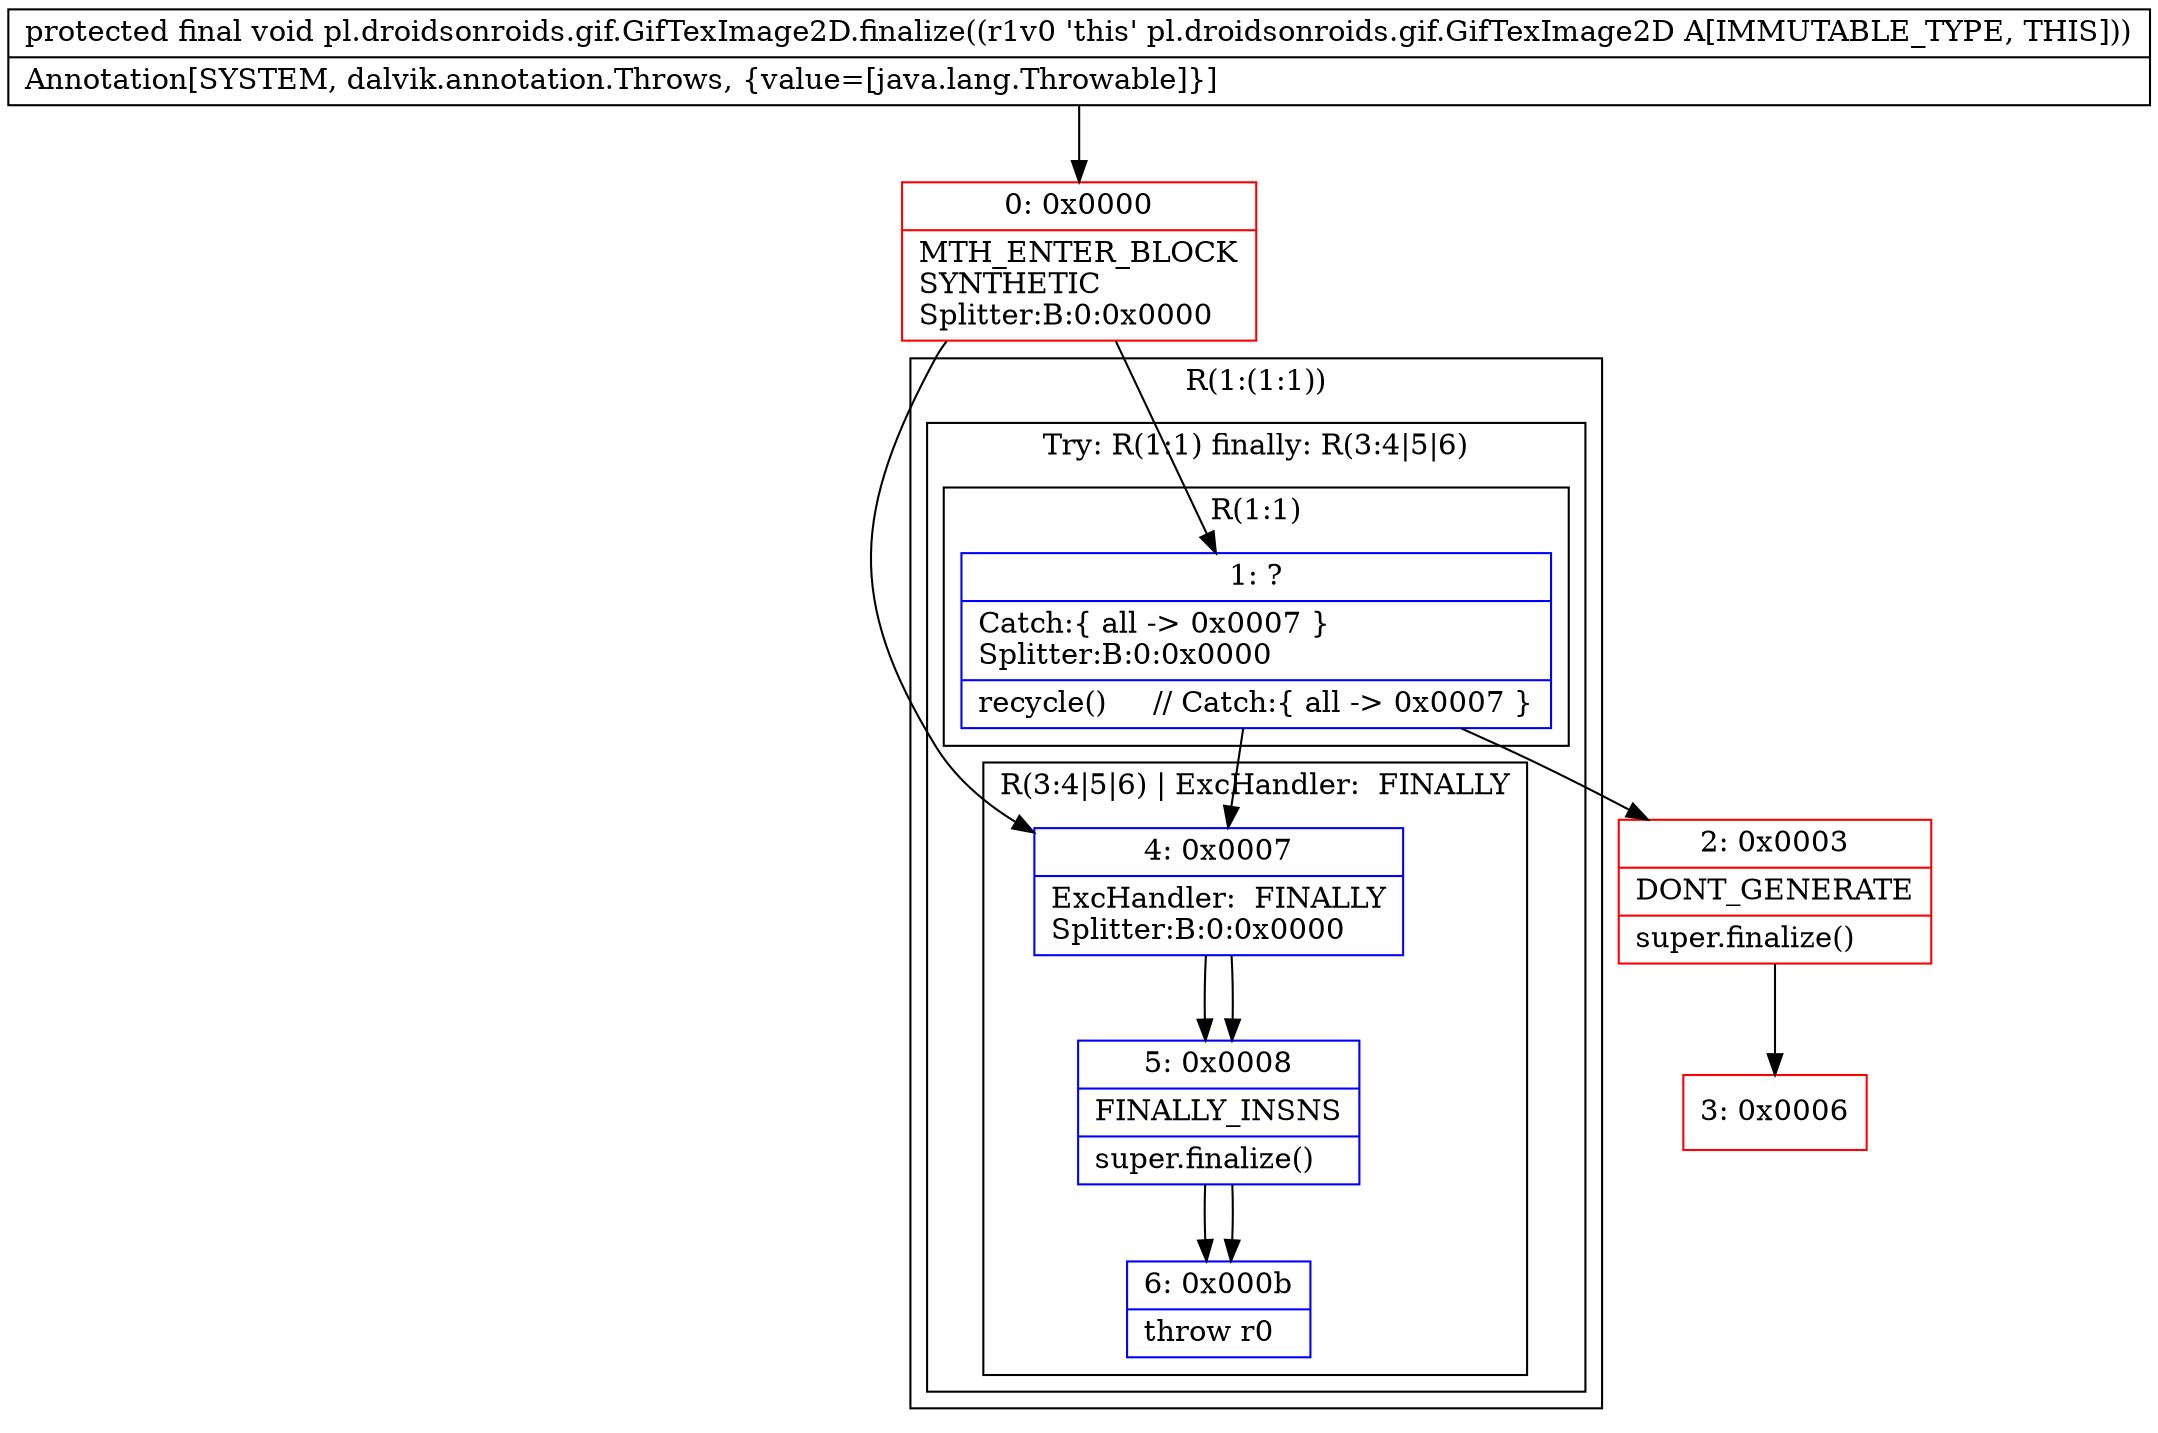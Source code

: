 digraph "CFG forpl.droidsonroids.gif.GifTexImage2D.finalize()V" {
subgraph cluster_Region_2020909314 {
label = "R(1:(1:1))";
node [shape=record,color=blue];
subgraph cluster_TryCatchRegion_919201598 {
label = "Try: R(1:1) finally: R(3:4|5|6)";
node [shape=record,color=blue];
subgraph cluster_Region_705484498 {
label = "R(1:1)";
node [shape=record,color=blue];
Node_1 [shape=record,label="{1\:\ ?|Catch:\{ all \-\> 0x0007 \}\lSplitter:B:0:0x0000\l|recycle()     \/\/ Catch:\{ all \-\> 0x0007 \}\l}"];
}
subgraph cluster_Region_1744443301 {
label = "R(3:4|5|6) | ExcHandler:  FINALLY\l";
node [shape=record,color=blue];
Node_4 [shape=record,label="{4\:\ 0x0007|ExcHandler:  FINALLY\lSplitter:B:0:0x0000\l}"];
Node_5 [shape=record,label="{5\:\ 0x0008|FINALLY_INSNS\l|super.finalize()\l}"];
Node_6 [shape=record,label="{6\:\ 0x000b|throw r0\l}"];
}
}
}
subgraph cluster_Region_1744443301 {
label = "R(3:4|5|6) | ExcHandler:  FINALLY\l";
node [shape=record,color=blue];
Node_4 [shape=record,label="{4\:\ 0x0007|ExcHandler:  FINALLY\lSplitter:B:0:0x0000\l}"];
Node_5 [shape=record,label="{5\:\ 0x0008|FINALLY_INSNS\l|super.finalize()\l}"];
Node_6 [shape=record,label="{6\:\ 0x000b|throw r0\l}"];
}
Node_0 [shape=record,color=red,label="{0\:\ 0x0000|MTH_ENTER_BLOCK\lSYNTHETIC\lSplitter:B:0:0x0000\l}"];
Node_2 [shape=record,color=red,label="{2\:\ 0x0003|DONT_GENERATE\l|super.finalize()\l}"];
Node_3 [shape=record,color=red,label="{3\:\ 0x0006}"];
MethodNode[shape=record,label="{protected final void pl.droidsonroids.gif.GifTexImage2D.finalize((r1v0 'this' pl.droidsonroids.gif.GifTexImage2D A[IMMUTABLE_TYPE, THIS]))  | Annotation[SYSTEM, dalvik.annotation.Throws, \{value=[java.lang.Throwable]\}]\l}"];
MethodNode -> Node_0;
Node_1 -> Node_2;
Node_1 -> Node_4;
Node_4 -> Node_5;
Node_5 -> Node_6;
Node_4 -> Node_5;
Node_5 -> Node_6;
Node_0 -> Node_1;
Node_0 -> Node_4;
Node_2 -> Node_3;
}

